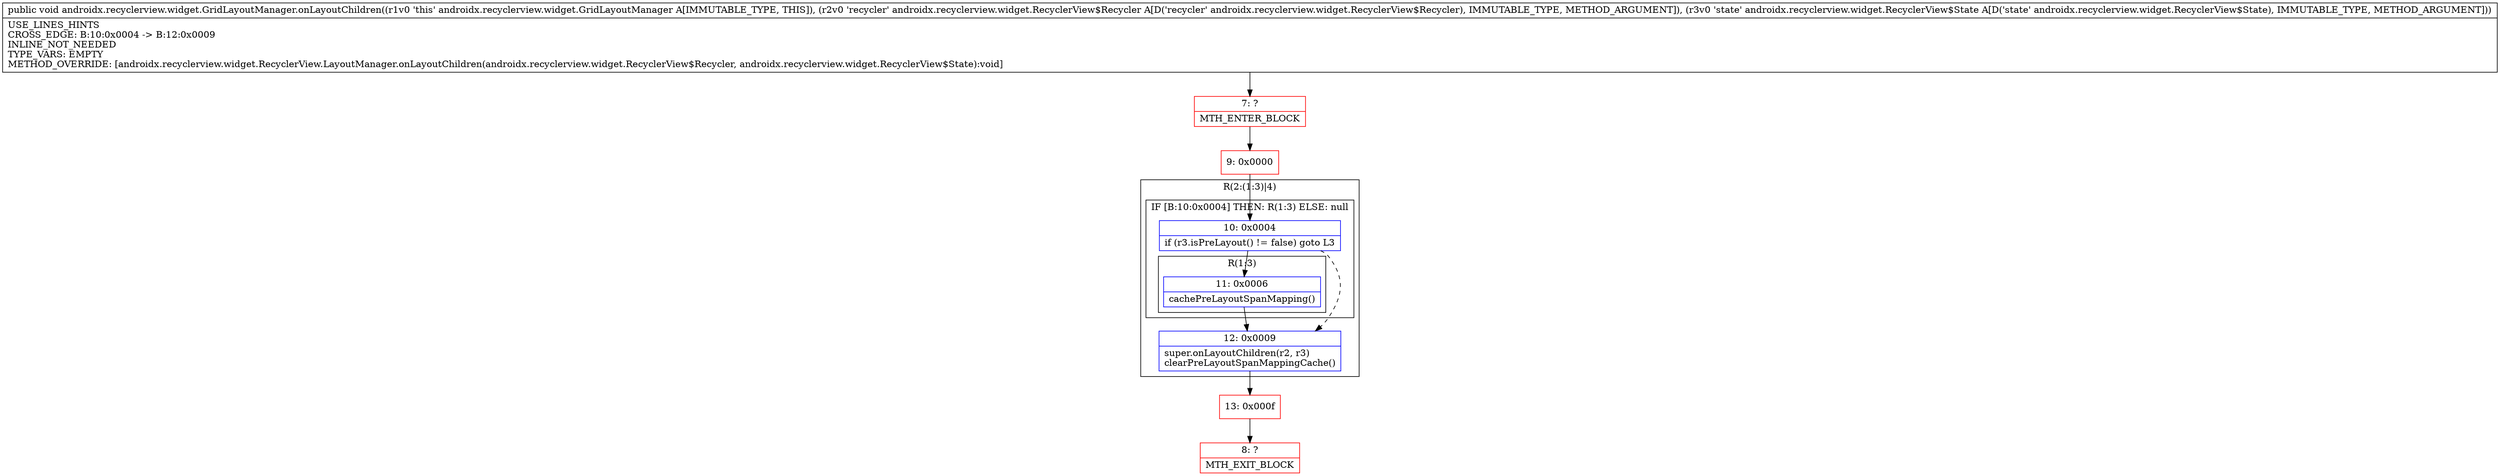 digraph "CFG forandroidx.recyclerview.widget.GridLayoutManager.onLayoutChildren(Landroidx\/recyclerview\/widget\/RecyclerView$Recycler;Landroidx\/recyclerview\/widget\/RecyclerView$State;)V" {
subgraph cluster_Region_1089283715 {
label = "R(2:(1:3)|4)";
node [shape=record,color=blue];
subgraph cluster_IfRegion_1500306825 {
label = "IF [B:10:0x0004] THEN: R(1:3) ELSE: null";
node [shape=record,color=blue];
Node_10 [shape=record,label="{10\:\ 0x0004|if (r3.isPreLayout() != false) goto L3\l}"];
subgraph cluster_Region_811821019 {
label = "R(1:3)";
node [shape=record,color=blue];
Node_11 [shape=record,label="{11\:\ 0x0006|cachePreLayoutSpanMapping()\l}"];
}
}
Node_12 [shape=record,label="{12\:\ 0x0009|super.onLayoutChildren(r2, r3)\lclearPreLayoutSpanMappingCache()\l}"];
}
Node_7 [shape=record,color=red,label="{7\:\ ?|MTH_ENTER_BLOCK\l}"];
Node_9 [shape=record,color=red,label="{9\:\ 0x0000}"];
Node_13 [shape=record,color=red,label="{13\:\ 0x000f}"];
Node_8 [shape=record,color=red,label="{8\:\ ?|MTH_EXIT_BLOCK\l}"];
MethodNode[shape=record,label="{public void androidx.recyclerview.widget.GridLayoutManager.onLayoutChildren((r1v0 'this' androidx.recyclerview.widget.GridLayoutManager A[IMMUTABLE_TYPE, THIS]), (r2v0 'recycler' androidx.recyclerview.widget.RecyclerView$Recycler A[D('recycler' androidx.recyclerview.widget.RecyclerView$Recycler), IMMUTABLE_TYPE, METHOD_ARGUMENT]), (r3v0 'state' androidx.recyclerview.widget.RecyclerView$State A[D('state' androidx.recyclerview.widget.RecyclerView$State), IMMUTABLE_TYPE, METHOD_ARGUMENT]))  | USE_LINES_HINTS\lCROSS_EDGE: B:10:0x0004 \-\> B:12:0x0009\lINLINE_NOT_NEEDED\lTYPE_VARS: EMPTY\lMETHOD_OVERRIDE: [androidx.recyclerview.widget.RecyclerView.LayoutManager.onLayoutChildren(androidx.recyclerview.widget.RecyclerView$Recycler, androidx.recyclerview.widget.RecyclerView$State):void]\l}"];
MethodNode -> Node_7;Node_10 -> Node_11;
Node_10 -> Node_12[style=dashed];
Node_11 -> Node_12;
Node_12 -> Node_13;
Node_7 -> Node_9;
Node_9 -> Node_10;
Node_13 -> Node_8;
}

